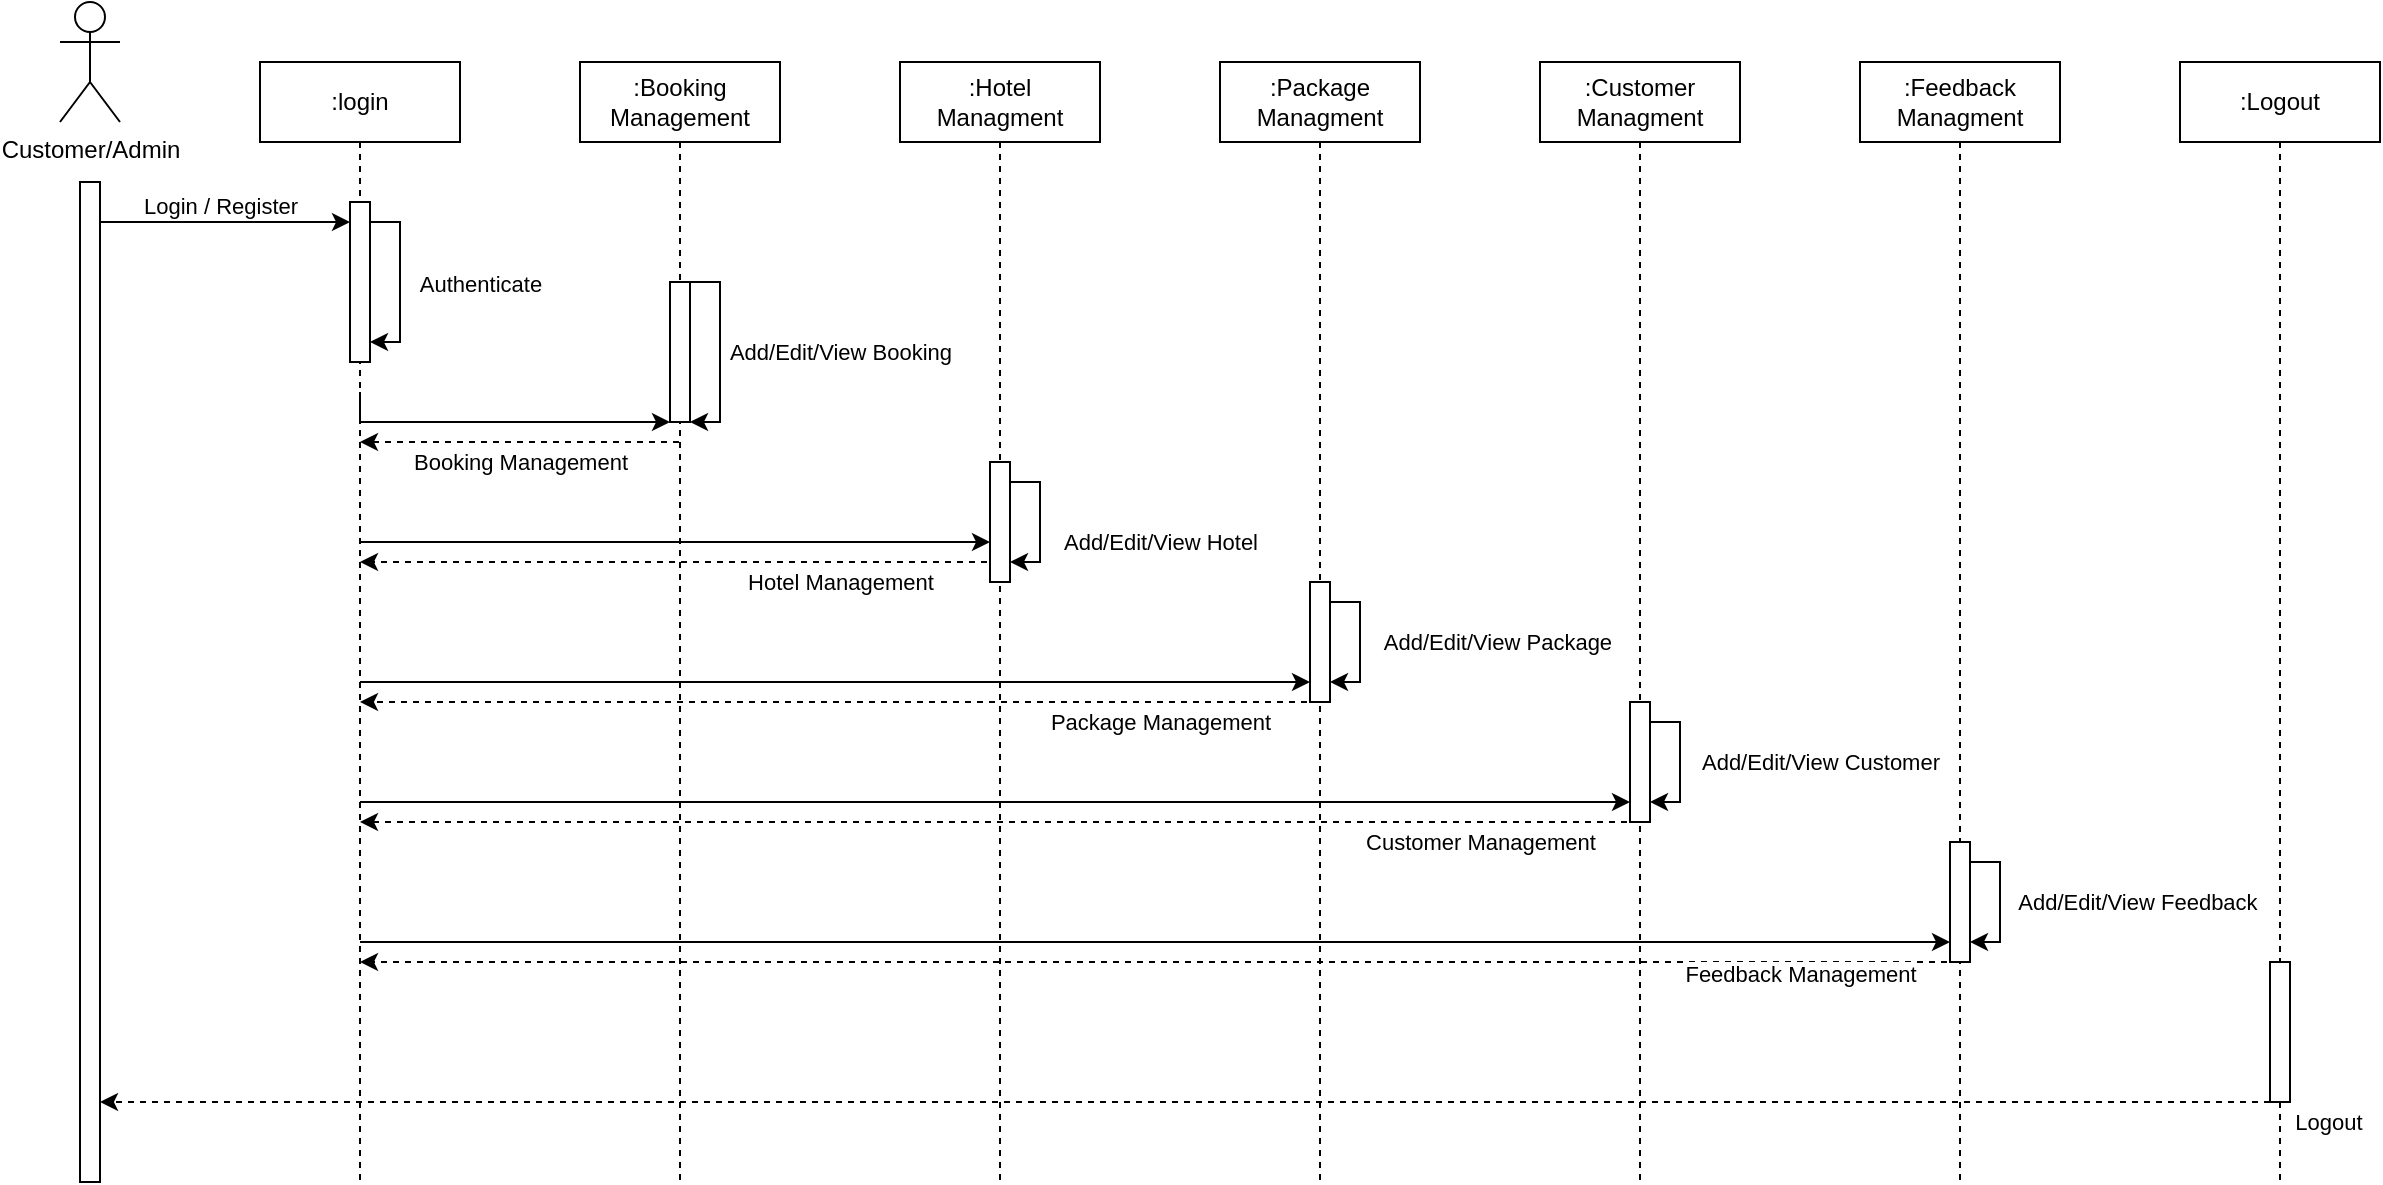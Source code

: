 <mxfile version="21.3.7" type="github">
  <diagram name="Page-1" id="2YBvvXClWsGukQMizWep">
    <mxGraphModel dx="1649" dy="448" grid="1" gridSize="10" guides="1" tooltips="1" connect="1" arrows="1" fold="1" page="1" pageScale="1" pageWidth="850" pageHeight="1100" math="0" shadow="0">
      <root>
        <mxCell id="0" />
        <mxCell id="1" parent="0" />
        <mxCell id="E--u3Fv2C-fa4ipVU7Z8-13" style="edgeStyle=elbowEdgeStyle;rounded=0;orthogonalLoop=1;jettySize=auto;html=1;elbow=vertical;curved=0;" edge="1" parent="1" source="aM9ryv3xv72pqoxQDRHE-1" target="AoF9c0_btMZy1OhGPTt1-2">
          <mxGeometry relative="1" as="geometry">
            <Array as="points">
              <mxPoint x="190" y="280" />
              <mxPoint x="230" y="280" />
              <mxPoint x="190" y="290" />
            </Array>
          </mxGeometry>
        </mxCell>
        <mxCell id="E--u3Fv2C-fa4ipVU7Z8-21" style="edgeStyle=elbowEdgeStyle;rounded=0;orthogonalLoop=1;jettySize=auto;html=1;elbow=vertical;curved=0;" edge="1" parent="1" source="aM9ryv3xv72pqoxQDRHE-1" target="AoF9c0_btMZy1OhGPTt1-4">
          <mxGeometry relative="1" as="geometry">
            <Array as="points">
              <mxPoint x="440" y="350" />
            </Array>
          </mxGeometry>
        </mxCell>
        <mxCell id="E--u3Fv2C-fa4ipVU7Z8-29" style="edgeStyle=elbowEdgeStyle;rounded=0;orthogonalLoop=1;jettySize=auto;html=1;elbow=vertical;curved=0;" edge="1" parent="1" source="aM9ryv3xv72pqoxQDRHE-1" target="AoF9c0_btMZy1OhGPTt1-6">
          <mxGeometry relative="1" as="geometry">
            <Array as="points">
              <mxPoint x="500" y="410" />
              <mxPoint x="450" y="400" />
            </Array>
          </mxGeometry>
        </mxCell>
        <mxCell id="E--u3Fv2C-fa4ipVU7Z8-32" style="edgeStyle=elbowEdgeStyle;rounded=0;orthogonalLoop=1;jettySize=auto;html=1;elbow=vertical;curved=0;" edge="1" parent="1" source="aM9ryv3xv72pqoxQDRHE-1" target="AoF9c0_btMZy1OhGPTt1-8">
          <mxGeometry relative="1" as="geometry">
            <Array as="points">
              <mxPoint x="690" y="480" />
            </Array>
          </mxGeometry>
        </mxCell>
        <mxCell id="aM9ryv3xv72pqoxQDRHE-1" value=":login" style="shape=umlLifeline;perimeter=lifelinePerimeter;whiteSpace=wrap;html=1;container=0;dropTarget=0;collapsible=0;recursiveResize=0;outlineConnect=0;portConstraint=eastwest;newEdgeStyle={&quot;edgeStyle&quot;:&quot;elbowEdgeStyle&quot;,&quot;elbow&quot;:&quot;vertical&quot;,&quot;curved&quot;:0,&quot;rounded&quot;:0};" parent="1" vertex="1">
          <mxGeometry x="40" y="40" width="100" height="560" as="geometry" />
        </mxCell>
        <mxCell id="aM9ryv3xv72pqoxQDRHE-2" value="" style="html=1;points=[];perimeter=orthogonalPerimeter;outlineConnect=0;targetShapes=umlLifeline;portConstraint=eastwest;newEdgeStyle={&quot;edgeStyle&quot;:&quot;elbowEdgeStyle&quot;,&quot;elbow&quot;:&quot;vertical&quot;,&quot;curved&quot;:0,&quot;rounded&quot;:0};" parent="aM9ryv3xv72pqoxQDRHE-1" vertex="1">
          <mxGeometry x="45" y="70" width="10" height="80" as="geometry" />
        </mxCell>
        <mxCell id="E--u3Fv2C-fa4ipVU7Z8-3" style="edgeStyle=elbowEdgeStyle;rounded=0;orthogonalLoop=1;jettySize=auto;html=1;elbow=vertical;curved=0;" edge="1" parent="aM9ryv3xv72pqoxQDRHE-1" source="aM9ryv3xv72pqoxQDRHE-2" target="aM9ryv3xv72pqoxQDRHE-2">
          <mxGeometry relative="1" as="geometry">
            <Array as="points">
              <mxPoint x="70" y="80" />
            </Array>
          </mxGeometry>
        </mxCell>
        <mxCell id="E--u3Fv2C-fa4ipVU7Z8-5" value="Authenticate" style="edgeLabel;html=1;align=center;verticalAlign=middle;resizable=0;points=[];" vertex="1" connectable="0" parent="E--u3Fv2C-fa4ipVU7Z8-3">
          <mxGeometry x="-0.119" y="1" relative="1" as="geometry">
            <mxPoint x="39" y="6" as="offset" />
          </mxGeometry>
        </mxCell>
        <mxCell id="E--u3Fv2C-fa4ipVU7Z8-9" style="edgeStyle=elbowEdgeStyle;rounded=0;orthogonalLoop=1;jettySize=auto;html=1;elbow=vertical;curved=0;dashed=1;" edge="1" parent="1" source="aM9ryv3xv72pqoxQDRHE-5" target="aM9ryv3xv72pqoxQDRHE-1">
          <mxGeometry relative="1" as="geometry">
            <Array as="points">
              <mxPoint x="180" y="230" />
            </Array>
          </mxGeometry>
        </mxCell>
        <mxCell id="E--u3Fv2C-fa4ipVU7Z8-10" value="Booking Management" style="edgeLabel;html=1;align=center;verticalAlign=middle;resizable=0;points=[];" vertex="1" connectable="0" parent="E--u3Fv2C-fa4ipVU7Z8-9">
          <mxGeometry x="0.171" y="3" relative="1" as="geometry">
            <mxPoint x="14" y="7" as="offset" />
          </mxGeometry>
        </mxCell>
        <mxCell id="aM9ryv3xv72pqoxQDRHE-5" value=":Booking Management" style="shape=umlLifeline;perimeter=lifelinePerimeter;whiteSpace=wrap;html=1;container=0;dropTarget=0;collapsible=0;recursiveResize=0;outlineConnect=0;portConstraint=eastwest;newEdgeStyle={&quot;edgeStyle&quot;:&quot;elbowEdgeStyle&quot;,&quot;elbow&quot;:&quot;vertical&quot;,&quot;curved&quot;:0,&quot;rounded&quot;:0};" parent="1" vertex="1">
          <mxGeometry x="200" y="40" width="100" height="560" as="geometry" />
        </mxCell>
        <mxCell id="aM9ryv3xv72pqoxQDRHE-6" value="" style="html=1;points=[];perimeter=orthogonalPerimeter;outlineConnect=0;targetShapes=umlLifeline;portConstraint=eastwest;newEdgeStyle={&quot;edgeStyle&quot;:&quot;elbowEdgeStyle&quot;,&quot;elbow&quot;:&quot;vertical&quot;,&quot;curved&quot;:0,&quot;rounded&quot;:0};" parent="aM9ryv3xv72pqoxQDRHE-5" vertex="1">
          <mxGeometry x="45" y="110" width="10" height="70" as="geometry" />
        </mxCell>
        <mxCell id="E--u3Fv2C-fa4ipVU7Z8-11" style="edgeStyle=elbowEdgeStyle;rounded=0;orthogonalLoop=1;jettySize=auto;html=1;elbow=vertical;curved=0;" edge="1" parent="aM9ryv3xv72pqoxQDRHE-5" source="aM9ryv3xv72pqoxQDRHE-6" target="aM9ryv3xv72pqoxQDRHE-6">
          <mxGeometry relative="1" as="geometry">
            <Array as="points">
              <mxPoint x="70" y="180" />
            </Array>
          </mxGeometry>
        </mxCell>
        <mxCell id="E--u3Fv2C-fa4ipVU7Z8-12" value="Add/Edit/View Booking" style="edgeLabel;html=1;align=center;verticalAlign=middle;resizable=0;points=[];" vertex="1" connectable="0" parent="E--u3Fv2C-fa4ipVU7Z8-11">
          <mxGeometry x="-0.071" y="1" relative="1" as="geometry">
            <mxPoint x="59" y="3" as="offset" />
          </mxGeometry>
        </mxCell>
        <mxCell id="E--u3Fv2C-fa4ipVU7Z8-14" style="edgeStyle=elbowEdgeStyle;rounded=0;orthogonalLoop=1;jettySize=auto;html=1;elbow=vertical;curved=0;dashed=1;" edge="1" parent="1" source="AoF9c0_btMZy1OhGPTt1-1" target="aM9ryv3xv72pqoxQDRHE-1">
          <mxGeometry relative="1" as="geometry">
            <Array as="points">
              <mxPoint x="230" y="290" />
            </Array>
          </mxGeometry>
        </mxCell>
        <mxCell id="AoF9c0_btMZy1OhGPTt1-1" value=":Hotel Managment" style="shape=umlLifeline;perimeter=lifelinePerimeter;whiteSpace=wrap;html=1;container=0;dropTarget=0;collapsible=0;recursiveResize=0;outlineConnect=0;portConstraint=eastwest;newEdgeStyle={&quot;edgeStyle&quot;:&quot;elbowEdgeStyle&quot;,&quot;elbow&quot;:&quot;vertical&quot;,&quot;curved&quot;:0,&quot;rounded&quot;:0};" parent="1" vertex="1">
          <mxGeometry x="360" y="40" width="100" height="560" as="geometry" />
        </mxCell>
        <mxCell id="AoF9c0_btMZy1OhGPTt1-2" value="" style="html=1;points=[];perimeter=orthogonalPerimeter;outlineConnect=0;targetShapes=umlLifeline;portConstraint=eastwest;newEdgeStyle={&quot;edgeStyle&quot;:&quot;elbowEdgeStyle&quot;,&quot;elbow&quot;:&quot;vertical&quot;,&quot;curved&quot;:0,&quot;rounded&quot;:0};" parent="AoF9c0_btMZy1OhGPTt1-1" vertex="1">
          <mxGeometry x="45" y="200" width="10" height="60" as="geometry" />
        </mxCell>
        <mxCell id="E--u3Fv2C-fa4ipVU7Z8-16" style="edgeStyle=elbowEdgeStyle;rounded=0;orthogonalLoop=1;jettySize=auto;html=1;elbow=vertical;curved=0;" edge="1" parent="AoF9c0_btMZy1OhGPTt1-1" source="AoF9c0_btMZy1OhGPTt1-2" target="AoF9c0_btMZy1OhGPTt1-2">
          <mxGeometry relative="1" as="geometry">
            <Array as="points">
              <mxPoint x="70" y="250" />
            </Array>
          </mxGeometry>
        </mxCell>
        <mxCell id="E--u3Fv2C-fa4ipVU7Z8-22" style="edgeStyle=elbowEdgeStyle;rounded=0;orthogonalLoop=1;jettySize=auto;html=1;elbow=vertical;curved=0;dashed=1;" edge="1" parent="1" source="AoF9c0_btMZy1OhGPTt1-3" target="aM9ryv3xv72pqoxQDRHE-1">
          <mxGeometry relative="1" as="geometry">
            <Array as="points">
              <mxPoint x="280" y="360" />
            </Array>
          </mxGeometry>
        </mxCell>
        <mxCell id="AoF9c0_btMZy1OhGPTt1-3" value=":Package Managment" style="shape=umlLifeline;perimeter=lifelinePerimeter;whiteSpace=wrap;html=1;container=0;dropTarget=0;collapsible=0;recursiveResize=0;outlineConnect=0;portConstraint=eastwest;newEdgeStyle={&quot;edgeStyle&quot;:&quot;elbowEdgeStyle&quot;,&quot;elbow&quot;:&quot;vertical&quot;,&quot;curved&quot;:0,&quot;rounded&quot;:0};" parent="1" vertex="1">
          <mxGeometry x="520" y="40" width="100" height="560" as="geometry" />
        </mxCell>
        <mxCell id="AoF9c0_btMZy1OhGPTt1-4" value="" style="html=1;points=[];perimeter=orthogonalPerimeter;outlineConnect=0;targetShapes=umlLifeline;portConstraint=eastwest;newEdgeStyle={&quot;edgeStyle&quot;:&quot;elbowEdgeStyle&quot;,&quot;elbow&quot;:&quot;vertical&quot;,&quot;curved&quot;:0,&quot;rounded&quot;:0};" parent="AoF9c0_btMZy1OhGPTt1-3" vertex="1">
          <mxGeometry x="45" y="260" width="10" height="60" as="geometry" />
        </mxCell>
        <mxCell id="E--u3Fv2C-fa4ipVU7Z8-18" style="edgeStyle=elbowEdgeStyle;rounded=0;orthogonalLoop=1;jettySize=auto;html=1;elbow=vertical;curved=0;" edge="1" parent="AoF9c0_btMZy1OhGPTt1-3" source="AoF9c0_btMZy1OhGPTt1-4" target="AoF9c0_btMZy1OhGPTt1-4">
          <mxGeometry relative="1" as="geometry">
            <Array as="points">
              <mxPoint x="70" y="310" />
            </Array>
          </mxGeometry>
        </mxCell>
        <mxCell id="E--u3Fv2C-fa4ipVU7Z8-30" style="edgeStyle=elbowEdgeStyle;rounded=0;orthogonalLoop=1;jettySize=auto;html=1;elbow=vertical;curved=0;dashed=1;" edge="1" parent="1" source="AoF9c0_btMZy1OhGPTt1-5" target="aM9ryv3xv72pqoxQDRHE-1">
          <mxGeometry relative="1" as="geometry">
            <Array as="points">
              <mxPoint x="330" y="420" />
            </Array>
          </mxGeometry>
        </mxCell>
        <mxCell id="AoF9c0_btMZy1OhGPTt1-5" value=":Customer Managment" style="shape=umlLifeline;perimeter=lifelinePerimeter;whiteSpace=wrap;html=1;container=0;dropTarget=0;collapsible=0;recursiveResize=0;outlineConnect=0;portConstraint=eastwest;newEdgeStyle={&quot;edgeStyle&quot;:&quot;elbowEdgeStyle&quot;,&quot;elbow&quot;:&quot;vertical&quot;,&quot;curved&quot;:0,&quot;rounded&quot;:0};" parent="1" vertex="1">
          <mxGeometry x="680" y="40" width="100" height="560" as="geometry" />
        </mxCell>
        <mxCell id="AoF9c0_btMZy1OhGPTt1-6" value="" style="html=1;points=[];perimeter=orthogonalPerimeter;outlineConnect=0;targetShapes=umlLifeline;portConstraint=eastwest;newEdgeStyle={&quot;edgeStyle&quot;:&quot;elbowEdgeStyle&quot;,&quot;elbow&quot;:&quot;vertical&quot;,&quot;curved&quot;:0,&quot;rounded&quot;:0};" parent="AoF9c0_btMZy1OhGPTt1-5" vertex="1">
          <mxGeometry x="45" y="320" width="10" height="60" as="geometry" />
        </mxCell>
        <mxCell id="E--u3Fv2C-fa4ipVU7Z8-25" style="edgeStyle=elbowEdgeStyle;rounded=0;orthogonalLoop=1;jettySize=auto;html=1;elbow=vertical;curved=0;" edge="1" parent="AoF9c0_btMZy1OhGPTt1-5" source="AoF9c0_btMZy1OhGPTt1-6" target="AoF9c0_btMZy1OhGPTt1-6">
          <mxGeometry relative="1" as="geometry">
            <Array as="points">
              <mxPoint x="70" y="370" />
            </Array>
          </mxGeometry>
        </mxCell>
        <mxCell id="E--u3Fv2C-fa4ipVU7Z8-33" style="edgeStyle=elbowEdgeStyle;rounded=0;orthogonalLoop=1;jettySize=auto;html=1;elbow=vertical;curved=0;dashed=1;" edge="1" parent="1" source="AoF9c0_btMZy1OhGPTt1-7" target="aM9ryv3xv72pqoxQDRHE-1">
          <mxGeometry relative="1" as="geometry">
            <Array as="points">
              <mxPoint x="410" y="490" />
            </Array>
          </mxGeometry>
        </mxCell>
        <mxCell id="AoF9c0_btMZy1OhGPTt1-7" value=":Feedback Managment" style="shape=umlLifeline;perimeter=lifelinePerimeter;whiteSpace=wrap;html=1;container=0;dropTarget=0;collapsible=0;recursiveResize=0;outlineConnect=0;portConstraint=eastwest;newEdgeStyle={&quot;edgeStyle&quot;:&quot;elbowEdgeStyle&quot;,&quot;elbow&quot;:&quot;vertical&quot;,&quot;curved&quot;:0,&quot;rounded&quot;:0};" parent="1" vertex="1">
          <mxGeometry x="840" y="40" width="100" height="560" as="geometry" />
        </mxCell>
        <mxCell id="AoF9c0_btMZy1OhGPTt1-8" value="" style="html=1;points=[];perimeter=orthogonalPerimeter;outlineConnect=0;targetShapes=umlLifeline;portConstraint=eastwest;newEdgeStyle={&quot;edgeStyle&quot;:&quot;elbowEdgeStyle&quot;,&quot;elbow&quot;:&quot;vertical&quot;,&quot;curved&quot;:0,&quot;rounded&quot;:0};" parent="AoF9c0_btMZy1OhGPTt1-7" vertex="1">
          <mxGeometry x="45" y="390" width="10" height="60" as="geometry" />
        </mxCell>
        <mxCell id="E--u3Fv2C-fa4ipVU7Z8-26" style="edgeStyle=elbowEdgeStyle;rounded=0;orthogonalLoop=1;jettySize=auto;html=1;elbow=vertical;curved=0;" edge="1" parent="AoF9c0_btMZy1OhGPTt1-7" source="AoF9c0_btMZy1OhGPTt1-8" target="AoF9c0_btMZy1OhGPTt1-8">
          <mxGeometry relative="1" as="geometry">
            <Array as="points">
              <mxPoint x="70" y="440" />
            </Array>
          </mxGeometry>
        </mxCell>
        <mxCell id="AoF9c0_btMZy1OhGPTt1-10" value="Customer/Admin" style="shape=umlActor;verticalLabelPosition=bottom;verticalAlign=top;html=1;outlineConnect=0;" parent="1" vertex="1">
          <mxGeometry x="-60" y="10" width="30" height="60" as="geometry" />
        </mxCell>
        <mxCell id="AoF9c0_btMZy1OhGPTt1-13" style="edgeStyle=elbowEdgeStyle;rounded=0;orthogonalLoop=1;jettySize=auto;html=1;elbow=vertical;curved=0;" parent="1" source="AoF9c0_btMZy1OhGPTt1-12" target="aM9ryv3xv72pqoxQDRHE-2" edge="1">
          <mxGeometry relative="1" as="geometry">
            <mxPoint x="80" y="195" as="targetPoint" />
            <Array as="points">
              <mxPoint x="60" y="120" />
              <mxPoint x="70" y="130" />
              <mxPoint x="30" y="140" />
              <mxPoint x="20" y="180" />
              <mxPoint x="10" y="150" />
            </Array>
          </mxGeometry>
        </mxCell>
        <mxCell id="AoF9c0_btMZy1OhGPTt1-14" value="Login / Register" style="edgeLabel;html=1;align=center;verticalAlign=middle;resizable=0;points=[];" parent="AoF9c0_btMZy1OhGPTt1-13" vertex="1" connectable="0">
          <mxGeometry x="-0.052" relative="1" as="geometry">
            <mxPoint y="-8" as="offset" />
          </mxGeometry>
        </mxCell>
        <mxCell id="AoF9c0_btMZy1OhGPTt1-12" value="" style="html=1;points=[];perimeter=orthogonalPerimeter;outlineConnect=0;targetShapes=umlLifeline;portConstraint=eastwest;newEdgeStyle={&quot;edgeStyle&quot;:&quot;elbowEdgeStyle&quot;,&quot;elbow&quot;:&quot;vertical&quot;,&quot;curved&quot;:0,&quot;rounded&quot;:0};" parent="1" vertex="1">
          <mxGeometry x="-50" y="100" width="10" height="500" as="geometry" />
        </mxCell>
        <mxCell id="AoF9c0_btMZy1OhGPTt1-17" style="edgeStyle=elbowEdgeStyle;rounded=0;orthogonalLoop=1;jettySize=auto;html=1;elbow=vertical;curved=0;endArrow=none;endFill=0;startArrow=classic;startFill=1;" parent="1" source="aM9ryv3xv72pqoxQDRHE-6" edge="1">
          <mxGeometry relative="1" as="geometry">
            <mxPoint x="90" y="205" as="targetPoint" />
            <Array as="points">
              <mxPoint x="170" y="220" />
            </Array>
          </mxGeometry>
        </mxCell>
        <mxCell id="E--u3Fv2C-fa4ipVU7Z8-1" value=":Logout" style="shape=umlLifeline;perimeter=lifelinePerimeter;whiteSpace=wrap;html=1;container=0;dropTarget=0;collapsible=0;recursiveResize=0;outlineConnect=0;portConstraint=eastwest;newEdgeStyle={&quot;edgeStyle&quot;:&quot;elbowEdgeStyle&quot;,&quot;elbow&quot;:&quot;vertical&quot;,&quot;curved&quot;:0,&quot;rounded&quot;:0};" vertex="1" parent="1">
          <mxGeometry x="1000" y="40" width="100" height="560" as="geometry" />
        </mxCell>
        <mxCell id="E--u3Fv2C-fa4ipVU7Z8-15" value="Hotel Management" style="edgeLabel;html=1;align=center;verticalAlign=middle;resizable=0;points=[];" vertex="1" connectable="0" parent="1">
          <mxGeometry x="330.005" y="300" as="geometry" />
        </mxCell>
        <mxCell id="E--u3Fv2C-fa4ipVU7Z8-17" value="Add/Edit/View Hotel" style="edgeLabel;html=1;align=center;verticalAlign=middle;resizable=0;points=[];" vertex="1" connectable="0" parent="1">
          <mxGeometry x="490" y="279.995" as="geometry" />
        </mxCell>
        <mxCell id="E--u3Fv2C-fa4ipVU7Z8-20" value="Add/Edit/View&amp;nbsp;Package&amp;nbsp;" style="edgeLabel;html=1;align=center;verticalAlign=middle;resizable=0;points=[];" vertex="1" connectable="0" parent="1">
          <mxGeometry x="660" y="329.995" as="geometry" />
        </mxCell>
        <mxCell id="E--u3Fv2C-fa4ipVU7Z8-23" value="Package&amp;nbsp;Management" style="edgeLabel;html=1;align=center;verticalAlign=middle;resizable=0;points=[];" vertex="1" connectable="0" parent="1">
          <mxGeometry x="489.995" y="370" as="geometry" />
        </mxCell>
        <mxCell id="E--u3Fv2C-fa4ipVU7Z8-35" style="edgeStyle=elbowEdgeStyle;rounded=0;orthogonalLoop=1;jettySize=auto;html=1;elbow=vertical;curved=0;dashed=1;" edge="1" parent="1" source="E--u3Fv2C-fa4ipVU7Z8-2" target="AoF9c0_btMZy1OhGPTt1-12">
          <mxGeometry relative="1" as="geometry">
            <Array as="points">
              <mxPoint x="710" y="560" />
            </Array>
          </mxGeometry>
        </mxCell>
        <mxCell id="E--u3Fv2C-fa4ipVU7Z8-2" value="" style="html=1;points=[];perimeter=orthogonalPerimeter;outlineConnect=0;targetShapes=umlLifeline;portConstraint=eastwest;newEdgeStyle={&quot;edgeStyle&quot;:&quot;elbowEdgeStyle&quot;,&quot;elbow&quot;:&quot;vertical&quot;,&quot;curved&quot;:0,&quot;rounded&quot;:0};" vertex="1" parent="1">
          <mxGeometry x="1045" y="490" width="10" height="70" as="geometry" />
        </mxCell>
        <mxCell id="E--u3Fv2C-fa4ipVU7Z8-27" value="Add/Edit/View Customer" style="edgeLabel;html=1;align=center;verticalAlign=middle;resizable=0;points=[];" vertex="1" connectable="0" parent="1">
          <mxGeometry x="820" y="389.995" as="geometry" />
        </mxCell>
        <mxCell id="E--u3Fv2C-fa4ipVU7Z8-28" value="Add/Edit/View&amp;nbsp;Feedback&amp;nbsp;" style="edgeLabel;html=1;align=center;verticalAlign=middle;resizable=0;points=[];" vertex="1" connectable="0" parent="1">
          <mxGeometry x="980" y="460.005" as="geometry" />
        </mxCell>
        <mxCell id="E--u3Fv2C-fa4ipVU7Z8-31" value="Customer Management" style="edgeLabel;html=1;align=center;verticalAlign=middle;resizable=0;points=[];" vertex="1" connectable="0" parent="1">
          <mxGeometry x="650.005" y="430" as="geometry" />
        </mxCell>
        <mxCell id="E--u3Fv2C-fa4ipVU7Z8-34" value="Feedback&amp;nbsp;Management" style="edgeLabel;html=1;align=center;verticalAlign=middle;resizable=0;points=[];" vertex="1" connectable="0" parent="1">
          <mxGeometry x="800.005" y="500" as="geometry">
            <mxPoint x="10" y="-4" as="offset" />
          </mxGeometry>
        </mxCell>
        <mxCell id="E--u3Fv2C-fa4ipVU7Z8-36" value="Logout" style="edgeLabel;html=1;align=center;verticalAlign=middle;resizable=0;points=[];" vertex="1" connectable="0" parent="1">
          <mxGeometry x="1090" y="560.005" as="geometry">
            <mxPoint x="-16" y="10" as="offset" />
          </mxGeometry>
        </mxCell>
      </root>
    </mxGraphModel>
  </diagram>
</mxfile>
